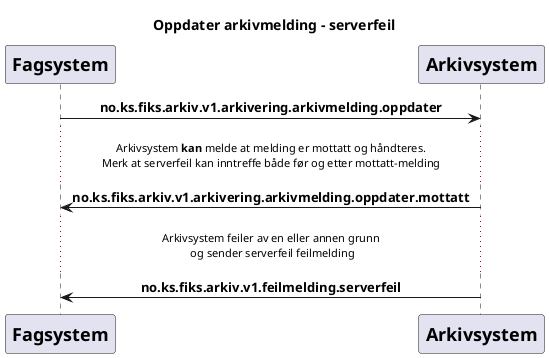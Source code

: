 @startuml
skinparam sequenceMessageAlign center

title "Oppdater arkivmelding - serverfeil"

participant Fagsystem [
    = Fagsystem
]
participant Arkivsystem [
    = Arkivsystem
]

Fagsystem -> Arkivsystem : **no.ks.fiks.arkiv.v1.arkivering.arkivmelding.oppdater**
...Arkivsystem **kan** melde at melding er mottatt og håndteres.\nMerk at serverfeil kan inntreffe både før og etter mottatt-melding...
Arkivsystem -> Fagsystem : **no.ks.fiks.arkiv.v1.arkivering.arkivmelding.oppdater.mottatt**
...Arkivsystem feiler av en eller annen grunn\n og sender serverfeil feilmelding...
Arkivsystem -> Fagsystem : **no.ks.fiks.arkiv.v1.feilmelding.serverfeil**

@enduml